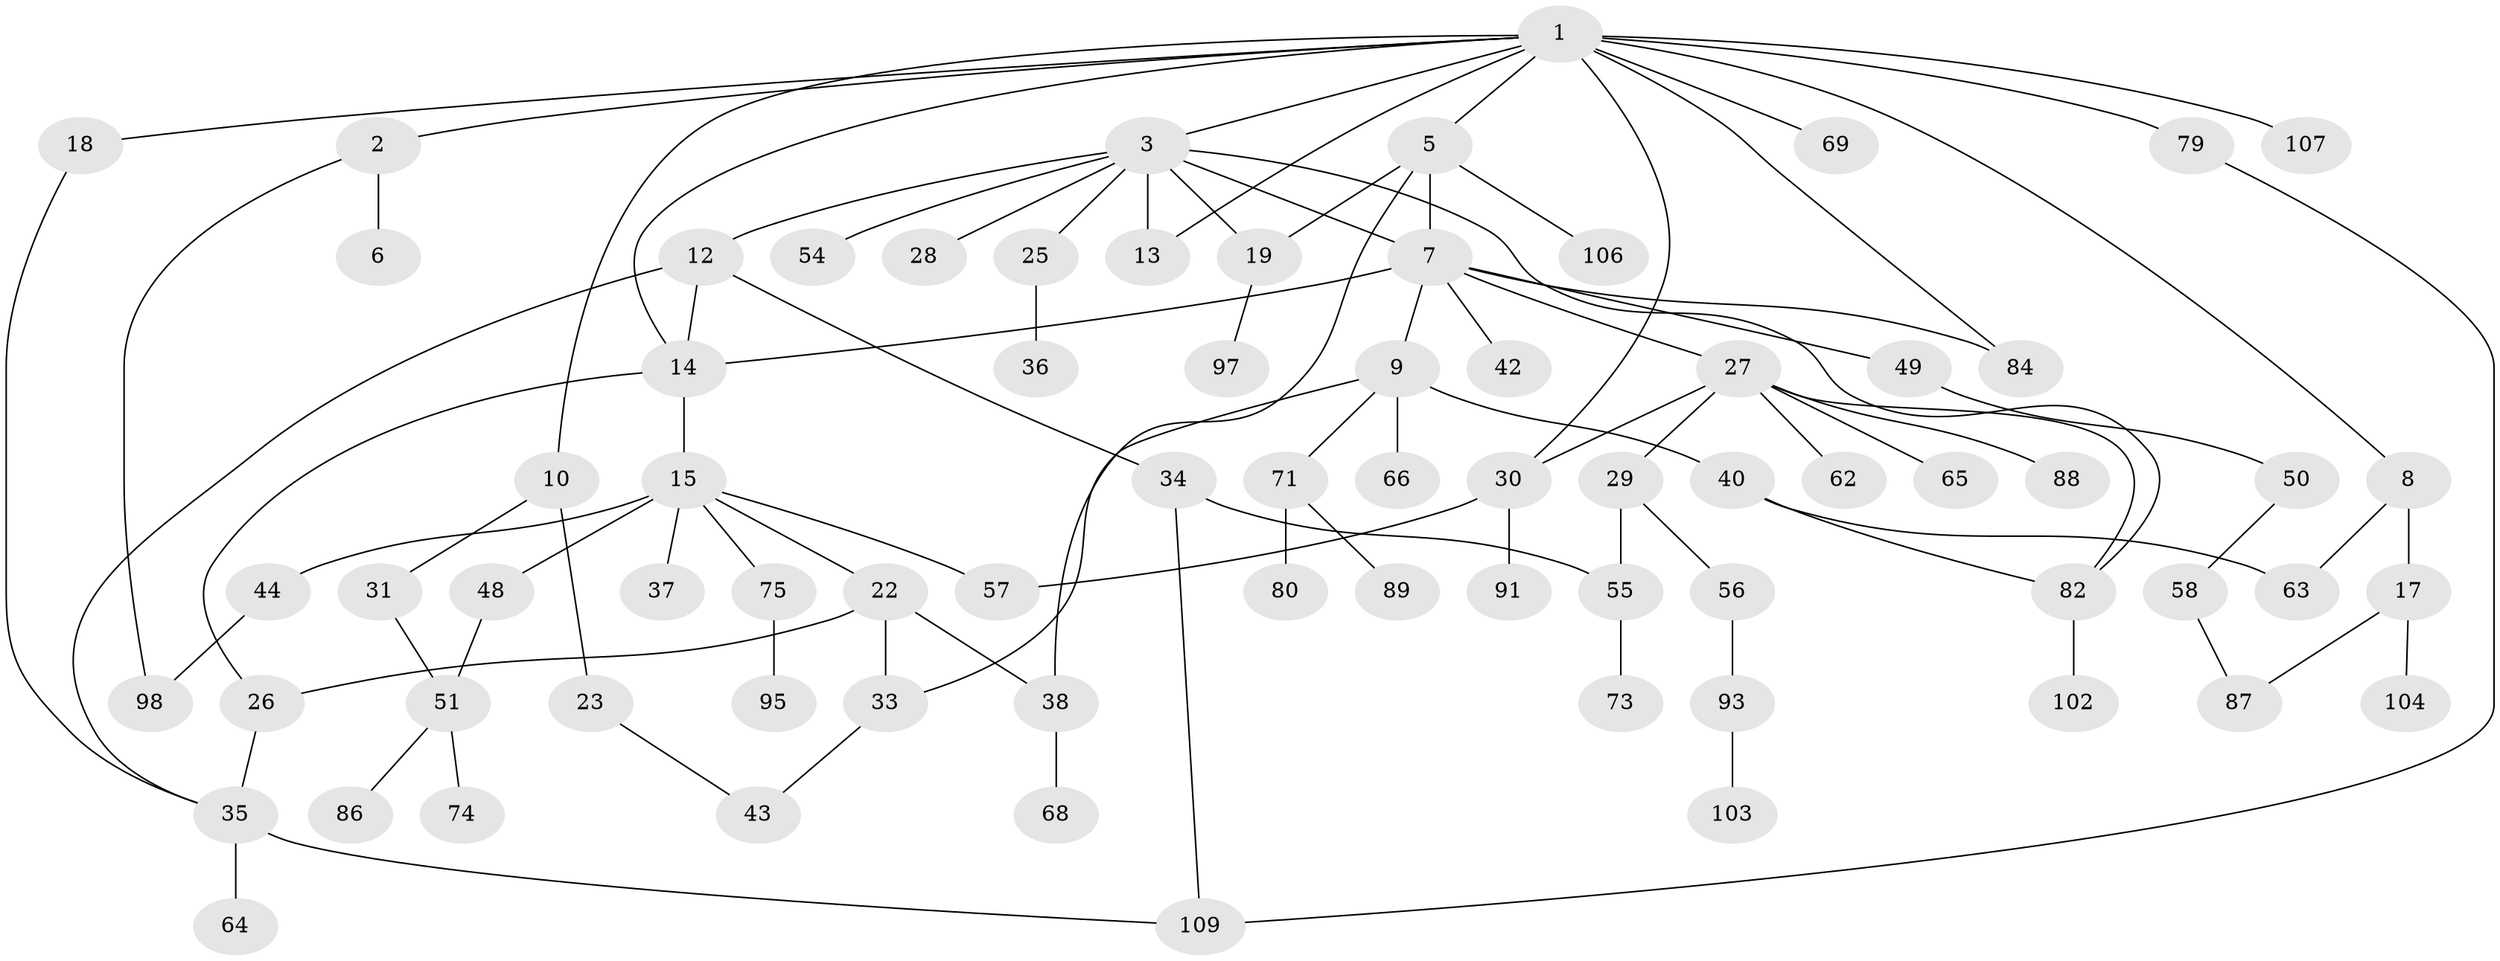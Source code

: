 // original degree distribution, {10: 0.009174311926605505, 3: 0.12844036697247707, 6: 0.01834862385321101, 5: 0.07339449541284404, 2: 0.28440366972477066, 4: 0.13761467889908258, 1: 0.3486238532110092}
// Generated by graph-tools (version 1.1) at 2025/10/02/27/25 16:10:54]
// undirected, 74 vertices, 96 edges
graph export_dot {
graph [start="1"]
  node [color=gray90,style=filled];
  1 [super="+4"];
  2;
  3 [super="+21"];
  5;
  6 [super="+81"];
  7 [super="+11"];
  8 [super="+16"];
  9 [super="+32"];
  10;
  12 [super="+52"];
  13;
  14 [super="+72"];
  15 [super="+20"];
  17 [super="+77"];
  18;
  19 [super="+24"];
  22 [super="+47"];
  23 [super="+60"];
  25;
  26;
  27 [super="+45"];
  28;
  29 [super="+39"];
  30 [super="+83"];
  31 [super="+46"];
  33 [super="+67"];
  34 [super="+76"];
  35 [super="+41"];
  36 [super="+90"];
  37 [super="+96"];
  38 [super="+108"];
  40 [super="+53"];
  42;
  43;
  44;
  48 [super="+61"];
  49;
  50;
  51 [super="+101"];
  54;
  55 [super="+78"];
  56;
  57;
  58 [super="+59"];
  62;
  63 [super="+92"];
  64;
  65 [super="+70"];
  66;
  68;
  69;
  71 [super="+99"];
  73;
  74;
  75 [super="+85"];
  79;
  80;
  82 [super="+105"];
  84;
  86;
  87;
  88;
  89;
  91;
  93 [super="+94"];
  95 [super="+100"];
  97;
  98;
  102;
  103;
  104;
  106;
  107;
  109;
  1 -- 2;
  1 -- 3;
  1 -- 8;
  1 -- 13;
  1 -- 69;
  1 -- 84;
  1 -- 107;
  1 -- 79 [weight=2];
  1 -- 14;
  1 -- 18;
  1 -- 5;
  1 -- 10;
  1 -- 30;
  2 -- 6;
  2 -- 98;
  3 -- 12;
  3 -- 54;
  3 -- 82;
  3 -- 19;
  3 -- 25;
  3 -- 28;
  3 -- 13;
  3 -- 7;
  5 -- 7;
  5 -- 19;
  5 -- 106;
  5 -- 38;
  7 -- 9;
  7 -- 27;
  7 -- 49;
  7 -- 84;
  7 -- 42;
  7 -- 14;
  8 -- 17;
  8 -- 63;
  9 -- 33;
  9 -- 40;
  9 -- 66;
  9 -- 71;
  10 -- 23;
  10 -- 31;
  12 -- 34;
  12 -- 35;
  12 -- 14;
  14 -- 15;
  14 -- 26;
  15 -- 37;
  15 -- 48;
  15 -- 22;
  15 -- 57;
  15 -- 75;
  15 -- 44;
  17 -- 104;
  17 -- 87;
  18 -- 35;
  19 -- 97;
  22 -- 26;
  22 -- 38;
  22 -- 33;
  23 -- 43;
  25 -- 36;
  26 -- 35;
  27 -- 29;
  27 -- 65;
  27 -- 82;
  27 -- 88;
  27 -- 62;
  27 -- 30;
  29 -- 55;
  29 -- 56;
  30 -- 57;
  30 -- 91;
  31 -- 51;
  33 -- 43;
  34 -- 109;
  34 -- 55;
  35 -- 109;
  35 -- 64;
  38 -- 68;
  40 -- 63;
  40 -- 82;
  44 -- 98;
  48 -- 51;
  49 -- 50;
  50 -- 58;
  51 -- 74;
  51 -- 86;
  55 -- 73;
  56 -- 93;
  58 -- 87;
  71 -- 80;
  71 -- 89;
  75 -- 95;
  79 -- 109;
  82 -- 102;
  93 -- 103;
}
